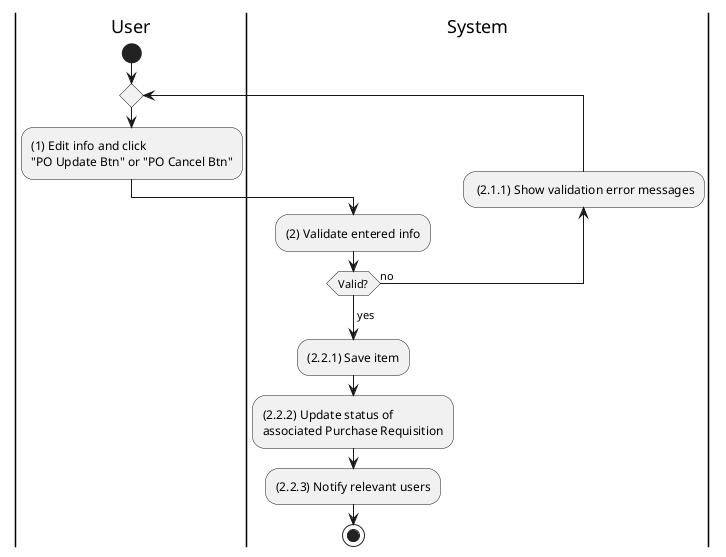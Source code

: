 @startuml purchase-order-update
|u|User
|s|System

|u|
start
repeat
    :(1) Edit info and click\n"PO Update Btn" or "PO Cancel Btn";
    |s|
    :(2) Validate entered info;
    backward: (2.1.1) Show validation error messages;
repeat while (Valid?) is (no)
->yes;
:(2.2.1) Save item;
:(2.2.2) Update status of\nassociated Purchase Requisition;
:(2.2.3) Notify relevant users;
stop
@enduml